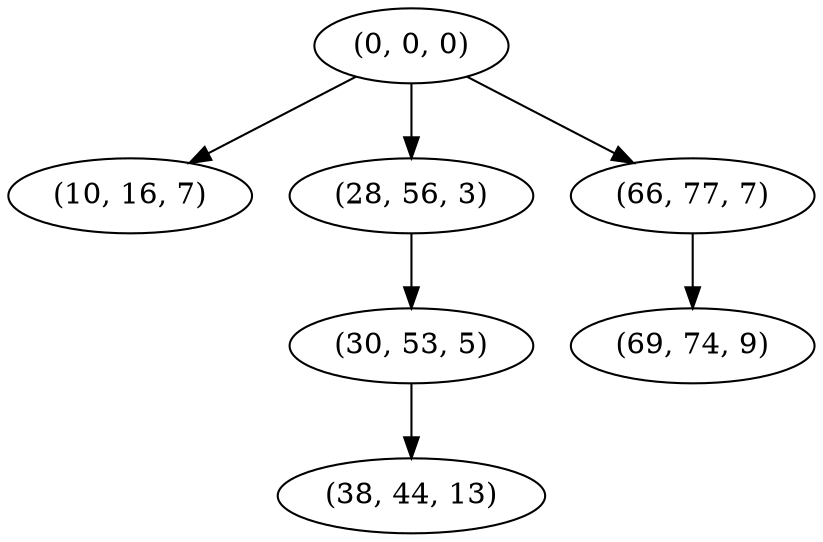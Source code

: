 digraph tree {
    "(0, 0, 0)";
    "(10, 16, 7)";
    "(28, 56, 3)";
    "(30, 53, 5)";
    "(38, 44, 13)";
    "(66, 77, 7)";
    "(69, 74, 9)";
    "(0, 0, 0)" -> "(10, 16, 7)";
    "(0, 0, 0)" -> "(28, 56, 3)";
    "(0, 0, 0)" -> "(66, 77, 7)";
    "(28, 56, 3)" -> "(30, 53, 5)";
    "(30, 53, 5)" -> "(38, 44, 13)";
    "(66, 77, 7)" -> "(69, 74, 9)";
}
